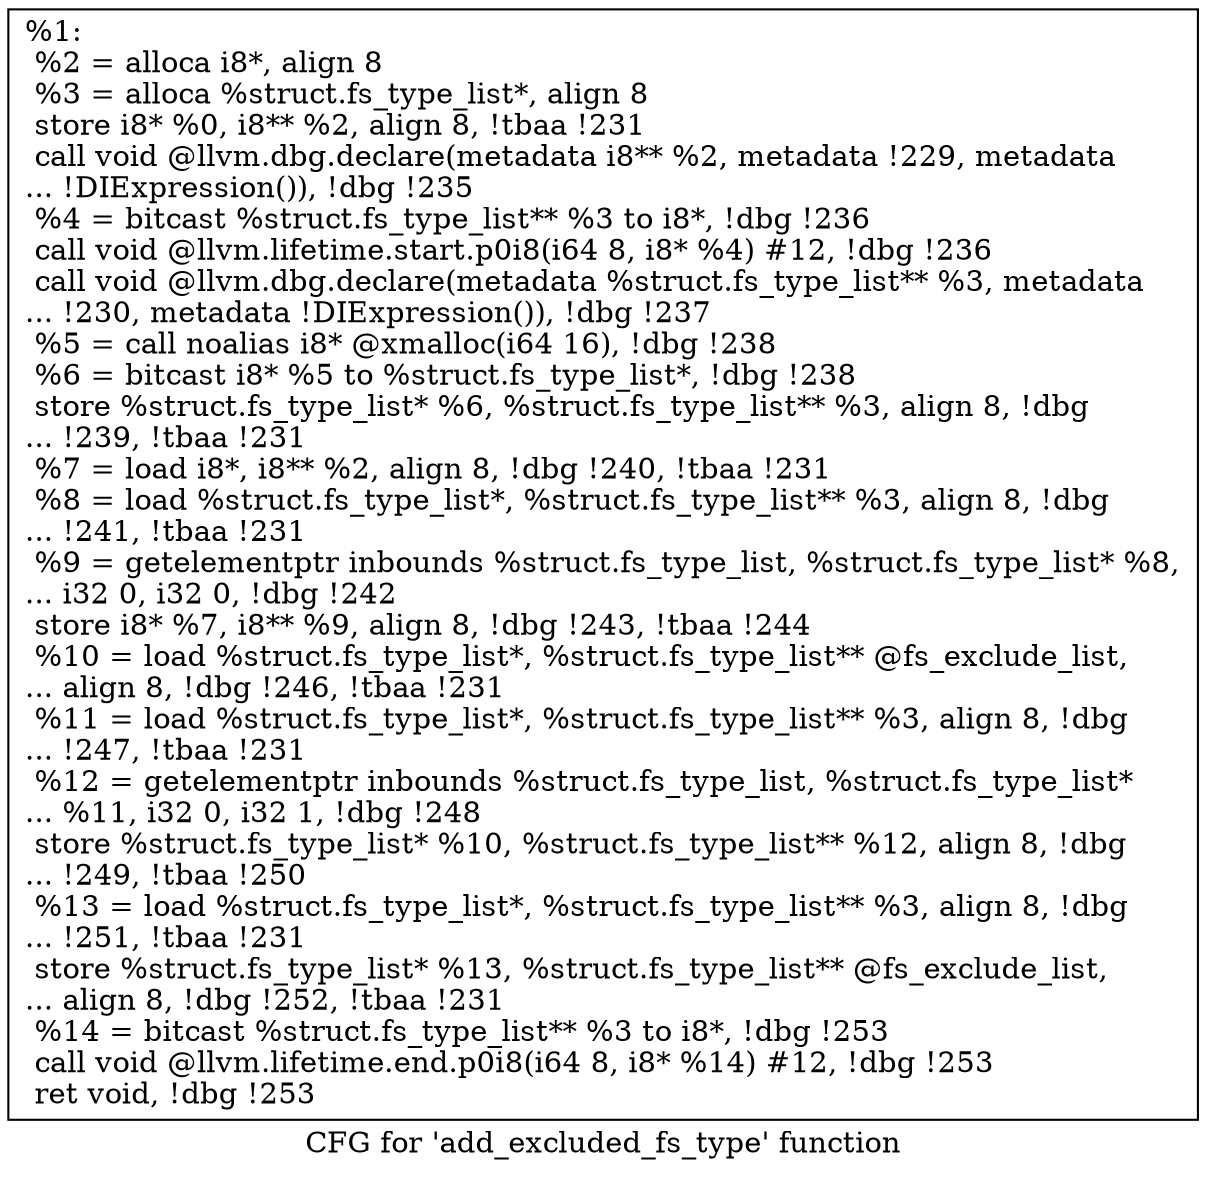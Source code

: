 digraph "CFG for 'add_excluded_fs_type' function" {
	label="CFG for 'add_excluded_fs_type' function";

	Node0xc65290 [shape=record,label="{%1:\l  %2 = alloca i8*, align 8\l  %3 = alloca %struct.fs_type_list*, align 8\l  store i8* %0, i8** %2, align 8, !tbaa !231\l  call void @llvm.dbg.declare(metadata i8** %2, metadata !229, metadata\l... !DIExpression()), !dbg !235\l  %4 = bitcast %struct.fs_type_list** %3 to i8*, !dbg !236\l  call void @llvm.lifetime.start.p0i8(i64 8, i8* %4) #12, !dbg !236\l  call void @llvm.dbg.declare(metadata %struct.fs_type_list** %3, metadata\l... !230, metadata !DIExpression()), !dbg !237\l  %5 = call noalias i8* @xmalloc(i64 16), !dbg !238\l  %6 = bitcast i8* %5 to %struct.fs_type_list*, !dbg !238\l  store %struct.fs_type_list* %6, %struct.fs_type_list** %3, align 8, !dbg\l... !239, !tbaa !231\l  %7 = load i8*, i8** %2, align 8, !dbg !240, !tbaa !231\l  %8 = load %struct.fs_type_list*, %struct.fs_type_list** %3, align 8, !dbg\l... !241, !tbaa !231\l  %9 = getelementptr inbounds %struct.fs_type_list, %struct.fs_type_list* %8,\l... i32 0, i32 0, !dbg !242\l  store i8* %7, i8** %9, align 8, !dbg !243, !tbaa !244\l  %10 = load %struct.fs_type_list*, %struct.fs_type_list** @fs_exclude_list,\l... align 8, !dbg !246, !tbaa !231\l  %11 = load %struct.fs_type_list*, %struct.fs_type_list** %3, align 8, !dbg\l... !247, !tbaa !231\l  %12 = getelementptr inbounds %struct.fs_type_list, %struct.fs_type_list*\l... %11, i32 0, i32 1, !dbg !248\l  store %struct.fs_type_list* %10, %struct.fs_type_list** %12, align 8, !dbg\l... !249, !tbaa !250\l  %13 = load %struct.fs_type_list*, %struct.fs_type_list** %3, align 8, !dbg\l... !251, !tbaa !231\l  store %struct.fs_type_list* %13, %struct.fs_type_list** @fs_exclude_list,\l... align 8, !dbg !252, !tbaa !231\l  %14 = bitcast %struct.fs_type_list** %3 to i8*, !dbg !253\l  call void @llvm.lifetime.end.p0i8(i64 8, i8* %14) #12, !dbg !253\l  ret void, !dbg !253\l}"];
}
